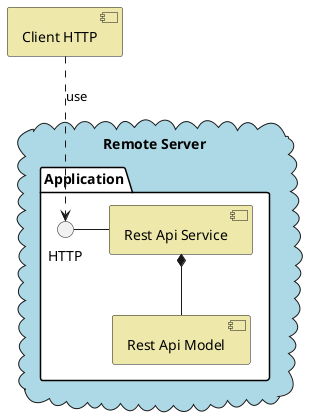 @startuml Components

' Create the component + interface for REST API
cloud "Remote Server" as RemoteServer {
    package Application {
        [Rest Api Service] as ApiService
        interface HTTP as ApiServiceInterface
        ApiServiceInterface - ApiService

        [Rest Api Model] as ApiModel
        ApiService *-- ApiModel 
    }
}

' Create the component for HTTP client
[Client HTTP] as Client
Client ..> ApiServiceInterface: use 


skinparam component {
    backgroundColor PaleGoldenRod
}
skinparam package {
    backgroundColor white
}
skinparam cloud {
    backgroundColor lightblue
}
@enduml